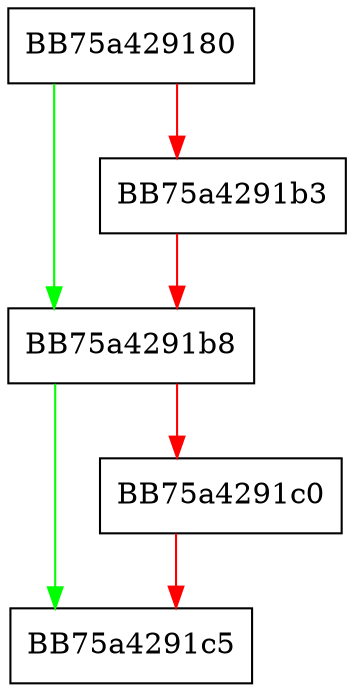 digraph RpfAPI_BMSearchFile {
  node [shape="box"];
  graph [splines=ortho];
  BB75a429180 -> BB75a4291b8 [color="green"];
  BB75a429180 -> BB75a4291b3 [color="red"];
  BB75a4291b3 -> BB75a4291b8 [color="red"];
  BB75a4291b8 -> BB75a4291c5 [color="green"];
  BB75a4291b8 -> BB75a4291c0 [color="red"];
  BB75a4291c0 -> BB75a4291c5 [color="red"];
}